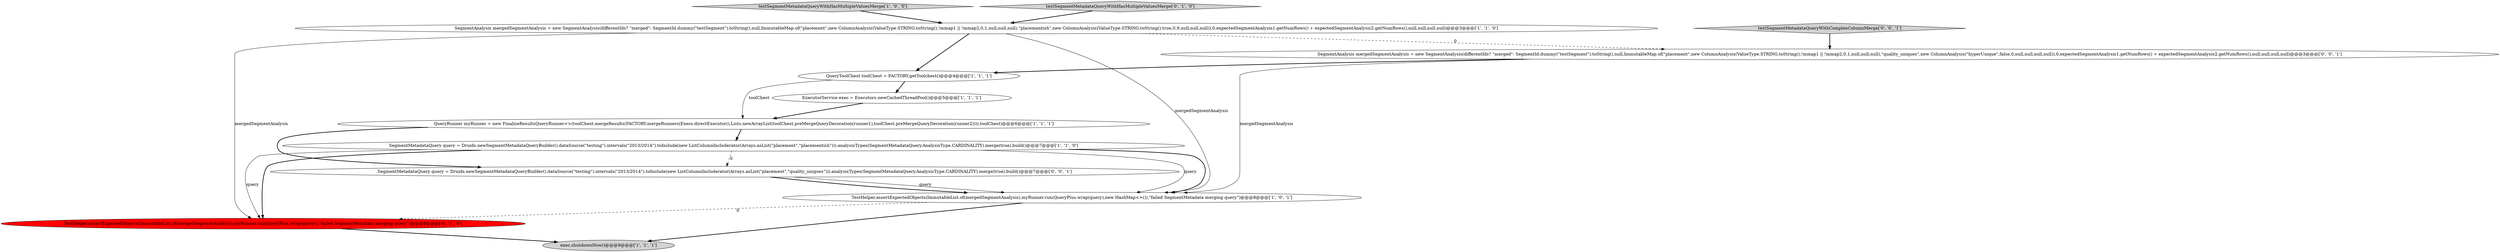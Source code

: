 digraph {
0 [style = filled, label = "QueryRunner myRunner = new FinalizeResultsQueryRunner<>(toolChest.mergeResults(FACTORY.mergeRunners(Execs.directExecutor(),Lists.newArrayList(toolChest.preMergeQueryDecoration(runner1),toolChest.preMergeQueryDecoration(runner2)))),toolChest)@@@6@@@['1', '1', '1']", fillcolor = white, shape = ellipse image = "AAA0AAABBB1BBB"];
6 [style = filled, label = "SegmentAnalysis mergedSegmentAnalysis = new SegmentAnalysis(differentIds? \"merged\": SegmentId.dummy(\"testSegment\").toString(),null,ImmutableMap.of(\"placement\",new ColumnAnalysis(ValueType.STRING.toString(),!mmap1 || !mmap2,0,1,null,null,null),\"placementish\",new ColumnAnalysis(ValueType.STRING.toString(),true,0,9,null,null,null)),0,expectedSegmentAnalysis1.getNumRows() + expectedSegmentAnalysis2.getNumRows(),null,null,null,null)@@@3@@@['1', '1', '0']", fillcolor = white, shape = ellipse image = "AAA0AAABBB1BBB"];
8 [style = filled, label = "TestHelper.assertExpectedObjects(ImmutableList.of(mergedSegmentAnalysis),myRunner.run(QueryPlus.wrap(query)),\"failed SegmentMetadata merging query\")@@@8@@@['0', '1', '0']", fillcolor = red, shape = ellipse image = "AAA1AAABBB2BBB"];
11 [style = filled, label = "SegmentAnalysis mergedSegmentAnalysis = new SegmentAnalysis(differentIds? \"merged\": SegmentId.dummy(\"testSegment\").toString(),null,ImmutableMap.of(\"placement\",new ColumnAnalysis(ValueType.STRING.toString(),!mmap1 || !mmap2,0,1,null,null,null),\"quality_uniques\",new ColumnAnalysis(\"hyperUnique\",false,0,null,null,null,null)),0,expectedSegmentAnalysis1.getNumRows() + expectedSegmentAnalysis2.getNumRows(),null,null,null,null)@@@3@@@['0', '0', '1']", fillcolor = white, shape = ellipse image = "AAA0AAABBB3BBB"];
3 [style = filled, label = "testSegmentMetadataQueryWithHasMultipleValuesMerge['1', '0', '0']", fillcolor = lightgray, shape = diamond image = "AAA0AAABBB1BBB"];
12 [style = filled, label = "SegmentMetadataQuery query = Druids.newSegmentMetadataQueryBuilder().dataSource(\"testing\").intervals(\"2013/2014\").toInclude(new ListColumnIncluderator(Arrays.asList(\"placement\",\"quality_uniques\"))).analysisTypes(SegmentMetadataQuery.AnalysisType.CARDINALITY).merge(true).build()@@@7@@@['0', '0', '1']", fillcolor = white, shape = ellipse image = "AAA0AAABBB3BBB"];
9 [style = filled, label = "testSegmentMetadataQueryWithHasMultipleValuesMerge['0', '1', '0']", fillcolor = lightgray, shape = diamond image = "AAA0AAABBB2BBB"];
7 [style = filled, label = "TestHelper.assertExpectedObjects(ImmutableList.of(mergedSegmentAnalysis),myRunner.run(QueryPlus.wrap(query),new HashMap<>()),\"failed SegmentMetadata merging query\")@@@8@@@['1', '0', '1']", fillcolor = white, shape = ellipse image = "AAA0AAABBB1BBB"];
10 [style = filled, label = "testSegmentMetadataQueryWithComplexColumnMerge['0', '0', '1']", fillcolor = lightgray, shape = diamond image = "AAA0AAABBB3BBB"];
4 [style = filled, label = "exec.shutdownNow()@@@9@@@['1', '1', '1']", fillcolor = lightgray, shape = ellipse image = "AAA0AAABBB1BBB"];
1 [style = filled, label = "QueryToolChest toolChest = FACTORY.getToolchest()@@@4@@@['1', '1', '1']", fillcolor = white, shape = ellipse image = "AAA0AAABBB1BBB"];
2 [style = filled, label = "SegmentMetadataQuery query = Druids.newSegmentMetadataQueryBuilder().dataSource(\"testing\").intervals(\"2013/2014\").toInclude(new ListColumnIncluderator(Arrays.asList(\"placement\",\"placementish\"))).analysisTypes(SegmentMetadataQuery.AnalysisType.CARDINALITY).merge(true).build()@@@7@@@['1', '1', '0']", fillcolor = white, shape = ellipse image = "AAA0AAABBB1BBB"];
5 [style = filled, label = "ExecutorService exec = Executors.newCachedThreadPool()@@@5@@@['1', '1', '1']", fillcolor = white, shape = ellipse image = "AAA0AAABBB1BBB"];
1->5 [style = bold, label=""];
6->8 [style = solid, label="mergedSegmentAnalysis"];
12->7 [style = solid, label="query"];
11->1 [style = bold, label=""];
11->7 [style = solid, label="mergedSegmentAnalysis"];
0->12 [style = bold, label=""];
0->2 [style = bold, label=""];
6->11 [style = dashed, label="0"];
7->8 [style = dashed, label="0"];
6->7 [style = solid, label="mergedSegmentAnalysis"];
3->6 [style = bold, label=""];
7->4 [style = bold, label=""];
2->8 [style = solid, label="query"];
12->7 [style = bold, label=""];
9->6 [style = bold, label=""];
6->1 [style = bold, label=""];
2->12 [style = dashed, label="0"];
5->0 [style = bold, label=""];
2->7 [style = bold, label=""];
8->4 [style = bold, label=""];
2->7 [style = solid, label="query"];
1->0 [style = solid, label="toolChest"];
2->8 [style = bold, label=""];
10->11 [style = bold, label=""];
}
